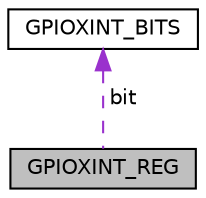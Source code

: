 digraph "GPIOXINT_REG"
{
  edge [fontname="Helvetica",fontsize="10",labelfontname="Helvetica",labelfontsize="10"];
  node [fontname="Helvetica",fontsize="10",shape=record];
  Node1 [label="GPIOXINT_REG",height=0.2,width=0.4,color="black", fillcolor="grey75", style="filled", fontcolor="black"];
  Node2 -> Node1 [dir="back",color="darkorchid3",fontsize="10",style="dashed",label=" bit" ,fontname="Helvetica"];
  Node2 [label="GPIOXINT_BITS",height=0.2,width=0.4,color="black", fillcolor="white", style="filled",URL="$struct_g_p_i_o_x_i_n_t___b_i_t_s.html"];
}
